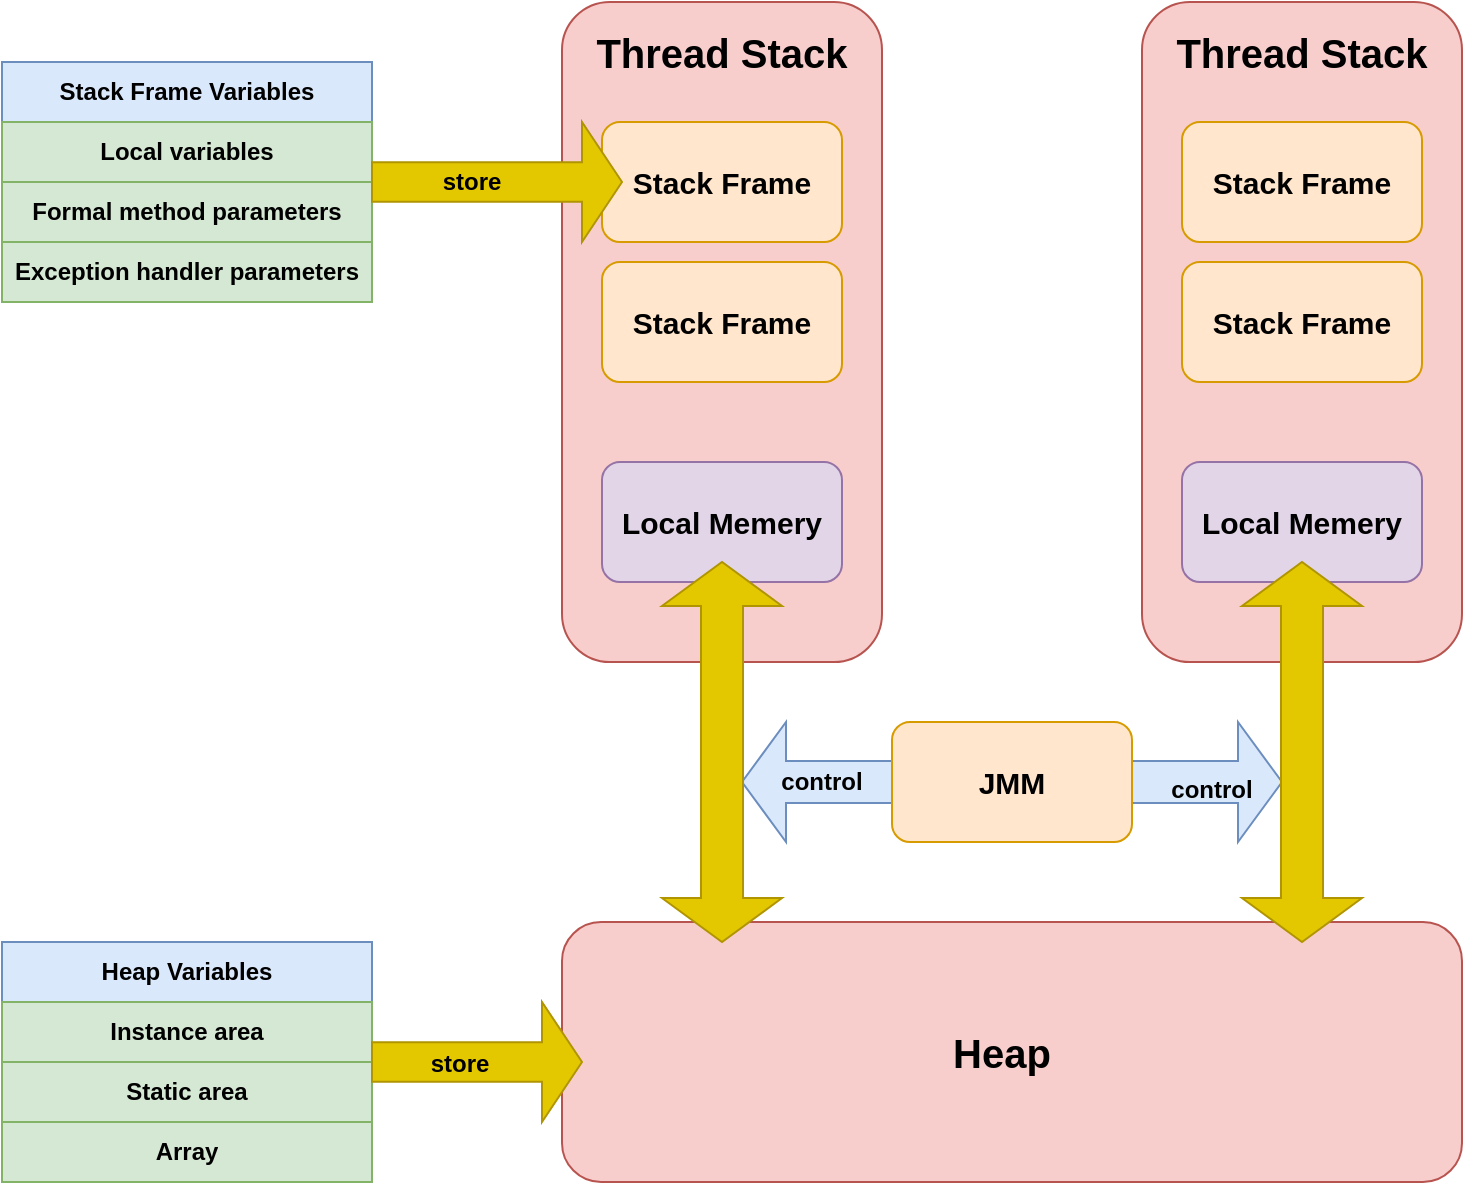 <mxfile version="23.1.6" type="github">
  <diagram name="Page-1" id="bCLiqg-oQ5ivNmbSBV3e">
    <mxGraphModel dx="2074" dy="1311" grid="1" gridSize="10" guides="1" tooltips="1" connect="1" arrows="1" fold="1" page="1" pageScale="1" pageWidth="1920" pageHeight="1200" math="0" shadow="0">
      <root>
        <mxCell id="0" />
        <mxCell id="1" parent="0" />
        <mxCell id="FvGXVkrIHAAbM95Qkt8P-47" value="&lt;b&gt;control&lt;/b&gt;" style="html=1;shadow=0;dashed=0;align=center;verticalAlign=middle;shape=mxgraph.arrows2.twoWayArrow;dy=0.65;dx=22;fillColor=#dae8fc;strokeColor=#6c8ebf;" vertex="1" parent="1">
          <mxGeometry x="910" y="640" width="270" height="60" as="geometry" />
        </mxCell>
        <mxCell id="FvGXVkrIHAAbM95Qkt8P-43" value="" style="rounded=1;whiteSpace=wrap;html=1;fillColor=#ffe6cc;strokeColor=#d79b00;align=center;" vertex="1" parent="1">
          <mxGeometry x="985" y="640" width="120" height="60" as="geometry" />
        </mxCell>
        <mxCell id="FvGXVkrIHAAbM95Qkt8P-15" value="" style="rounded=1;whiteSpace=wrap;html=1;fillColor=#f8cecc;strokeColor=#b85450;align=center;" vertex="1" parent="1">
          <mxGeometry x="820" y="280" width="160" height="330" as="geometry" />
        </mxCell>
        <mxCell id="FvGXVkrIHAAbM95Qkt8P-13" value="Thread Stack" style="text;strokeColor=none;align=center;fillColor=none;html=1;verticalAlign=middle;whiteSpace=wrap;rounded=0;fontStyle=1;fontSize=20;" vertex="1" parent="1">
          <mxGeometry x="835" y="290" width="130" height="30" as="geometry" />
        </mxCell>
        <mxCell id="FvGXVkrIHAAbM95Qkt8P-16" value="" style="rounded=1;whiteSpace=wrap;html=1;fillColor=#ffe6cc;strokeColor=#d79b00;align=center;" vertex="1" parent="1">
          <mxGeometry x="840" y="340" width="120" height="60" as="geometry" />
        </mxCell>
        <mxCell id="FvGXVkrIHAAbM95Qkt8P-17" value="Stack Frame" style="text;strokeColor=none;align=center;fillColor=none;html=1;verticalAlign=middle;whiteSpace=wrap;rounded=0;fontStyle=1;fontSize=15;" vertex="1" parent="1">
          <mxGeometry x="835" y="355" width="130" height="30" as="geometry" />
        </mxCell>
        <mxCell id="FvGXVkrIHAAbM95Qkt8P-18" value="" style="rounded=1;whiteSpace=wrap;html=1;fillColor=#ffe6cc;strokeColor=#d79b00;align=center;" vertex="1" parent="1">
          <mxGeometry x="840" y="410" width="120" height="60" as="geometry" />
        </mxCell>
        <mxCell id="FvGXVkrIHAAbM95Qkt8P-19" value="Stack Frame" style="text;strokeColor=none;align=center;fillColor=none;html=1;verticalAlign=middle;whiteSpace=wrap;rounded=0;fontStyle=1;fontSize=15;" vertex="1" parent="1">
          <mxGeometry x="835" y="425" width="130" height="30" as="geometry" />
        </mxCell>
        <mxCell id="FvGXVkrIHAAbM95Qkt8P-20" value="" style="rounded=1;whiteSpace=wrap;html=1;fillColor=#e1d5e7;strokeColor=#9673a6;align=center;" vertex="1" parent="1">
          <mxGeometry x="840" y="510" width="120" height="60" as="geometry" />
        </mxCell>
        <mxCell id="FvGXVkrIHAAbM95Qkt8P-21" value="Local Memery" style="text;strokeColor=none;align=center;fillColor=none;html=1;verticalAlign=middle;whiteSpace=wrap;rounded=0;fontStyle=1;fontSize=15;" vertex="1" parent="1">
          <mxGeometry x="835" y="525" width="130" height="30" as="geometry" />
        </mxCell>
        <mxCell id="FvGXVkrIHAAbM95Qkt8P-22" value="" style="rounded=1;whiteSpace=wrap;html=1;fillColor=#f8cecc;strokeColor=#b85450;align=center;" vertex="1" parent="1">
          <mxGeometry x="1110" y="280" width="160" height="330" as="geometry" />
        </mxCell>
        <mxCell id="FvGXVkrIHAAbM95Qkt8P-23" value="Thread Stack" style="text;strokeColor=none;align=center;fillColor=none;html=1;verticalAlign=middle;whiteSpace=wrap;rounded=0;fontStyle=1;fontSize=20;" vertex="1" parent="1">
          <mxGeometry x="1125" y="290" width="130" height="30" as="geometry" />
        </mxCell>
        <mxCell id="FvGXVkrIHAAbM95Qkt8P-24" value="" style="rounded=1;whiteSpace=wrap;html=1;fillColor=#ffe6cc;strokeColor=#d79b00;align=center;" vertex="1" parent="1">
          <mxGeometry x="1130" y="340" width="120" height="60" as="geometry" />
        </mxCell>
        <mxCell id="FvGXVkrIHAAbM95Qkt8P-25" value="Stack Frame" style="text;strokeColor=none;align=center;fillColor=none;html=1;verticalAlign=middle;whiteSpace=wrap;rounded=0;fontStyle=1;fontSize=15;" vertex="1" parent="1">
          <mxGeometry x="1125" y="355" width="130" height="30" as="geometry" />
        </mxCell>
        <mxCell id="FvGXVkrIHAAbM95Qkt8P-26" value="" style="rounded=1;whiteSpace=wrap;html=1;fillColor=#ffe6cc;strokeColor=#d79b00;align=center;" vertex="1" parent="1">
          <mxGeometry x="1130" y="410" width="120" height="60" as="geometry" />
        </mxCell>
        <mxCell id="FvGXVkrIHAAbM95Qkt8P-27" value="Stack Frame" style="text;strokeColor=none;align=center;fillColor=none;html=1;verticalAlign=middle;whiteSpace=wrap;rounded=0;fontStyle=1;fontSize=15;" vertex="1" parent="1">
          <mxGeometry x="1125" y="425" width="130" height="30" as="geometry" />
        </mxCell>
        <mxCell id="FvGXVkrIHAAbM95Qkt8P-28" value="" style="rounded=1;whiteSpace=wrap;html=1;fillColor=#e1d5e7;strokeColor=#9673a6;align=center;" vertex="1" parent="1">
          <mxGeometry x="1130" y="510" width="120" height="60" as="geometry" />
        </mxCell>
        <mxCell id="FvGXVkrIHAAbM95Qkt8P-29" value="Local Memery" style="text;strokeColor=none;align=center;fillColor=none;html=1;verticalAlign=middle;whiteSpace=wrap;rounded=0;fontStyle=1;fontSize=15;" vertex="1" parent="1">
          <mxGeometry x="1125" y="525" width="130" height="30" as="geometry" />
        </mxCell>
        <mxCell id="FvGXVkrIHAAbM95Qkt8P-30" value="&lt;b&gt;Stack Frame Variables&lt;/b&gt;" style="swimlane;fontStyle=0;childLayout=stackLayout;horizontal=1;startSize=30;horizontalStack=0;resizeParent=1;resizeParentMax=0;resizeLast=0;collapsible=1;marginBottom=0;whiteSpace=wrap;html=1;fillColor=#dae8fc;strokeColor=#6c8ebf;align=center;" vertex="1" parent="1">
          <mxGeometry x="540" y="310" width="185" height="120" as="geometry" />
        </mxCell>
        <mxCell id="FvGXVkrIHAAbM95Qkt8P-31" value="&lt;b&gt;Local variables&lt;/b&gt;" style="text;strokeColor=#82b366;fillColor=#d5e8d4;align=center;verticalAlign=middle;spacingLeft=4;spacingRight=4;overflow=hidden;points=[[0,0.5],[1,0.5]];portConstraint=eastwest;rotatable=0;whiteSpace=wrap;html=1;" vertex="1" parent="FvGXVkrIHAAbM95Qkt8P-30">
          <mxGeometry y="30" width="185" height="30" as="geometry" />
        </mxCell>
        <mxCell id="FvGXVkrIHAAbM95Qkt8P-32" value="&lt;b&gt;Formal method parameters&lt;/b&gt;" style="text;strokeColor=#82b366;fillColor=#d5e8d4;align=center;verticalAlign=middle;spacingLeft=4;spacingRight=4;overflow=hidden;points=[[0,0.5],[1,0.5]];portConstraint=eastwest;rotatable=0;whiteSpace=wrap;html=1;" vertex="1" parent="FvGXVkrIHAAbM95Qkt8P-30">
          <mxGeometry y="60" width="185" height="30" as="geometry" />
        </mxCell>
        <mxCell id="FvGXVkrIHAAbM95Qkt8P-33" value="&lt;b&gt;Exception handler parameters&lt;/b&gt;" style="text;strokeColor=#82b366;fillColor=#d5e8d4;align=center;verticalAlign=middle;spacingLeft=4;spacingRight=4;overflow=hidden;points=[[0,0.5],[1,0.5]];portConstraint=eastwest;rotatable=0;whiteSpace=wrap;html=1;" vertex="1" parent="FvGXVkrIHAAbM95Qkt8P-30">
          <mxGeometry y="90" width="185" height="30" as="geometry" />
        </mxCell>
        <mxCell id="FvGXVkrIHAAbM95Qkt8P-34" value="&lt;b&gt;Heap Variables&lt;/b&gt;" style="swimlane;fontStyle=0;childLayout=stackLayout;horizontal=1;startSize=30;horizontalStack=0;resizeParent=1;resizeParentMax=0;resizeLast=0;collapsible=1;marginBottom=0;whiteSpace=wrap;html=1;fillColor=#dae8fc;strokeColor=#6c8ebf;align=center;" vertex="1" parent="1">
          <mxGeometry x="540" y="750" width="185" height="120" as="geometry" />
        </mxCell>
        <mxCell id="FvGXVkrIHAAbM95Qkt8P-35" value="&lt;b&gt;Instance area&lt;br&gt;&lt;/b&gt;" style="text;strokeColor=#82b366;fillColor=#d5e8d4;align=center;verticalAlign=middle;spacingLeft=4;spacingRight=4;overflow=hidden;points=[[0,0.5],[1,0.5]];portConstraint=eastwest;rotatable=0;whiteSpace=wrap;html=1;" vertex="1" parent="FvGXVkrIHAAbM95Qkt8P-34">
          <mxGeometry y="30" width="185" height="30" as="geometry" />
        </mxCell>
        <mxCell id="FvGXVkrIHAAbM95Qkt8P-36" value="&lt;b&gt;Static area&lt;br&gt;&lt;/b&gt;" style="text;strokeColor=#82b366;fillColor=#d5e8d4;align=center;verticalAlign=middle;spacingLeft=4;spacingRight=4;overflow=hidden;points=[[0,0.5],[1,0.5]];portConstraint=eastwest;rotatable=0;whiteSpace=wrap;html=1;" vertex="1" parent="FvGXVkrIHAAbM95Qkt8P-34">
          <mxGeometry y="60" width="185" height="30" as="geometry" />
        </mxCell>
        <mxCell id="FvGXVkrIHAAbM95Qkt8P-37" value="&lt;b&gt;Array&lt;br&gt;&lt;/b&gt;" style="text;strokeColor=#82b366;fillColor=#d5e8d4;align=center;verticalAlign=middle;spacingLeft=4;spacingRight=4;overflow=hidden;points=[[0,0.5],[1,0.5]];portConstraint=eastwest;rotatable=0;whiteSpace=wrap;html=1;" vertex="1" parent="FvGXVkrIHAAbM95Qkt8P-34">
          <mxGeometry y="90" width="185" height="30" as="geometry" />
        </mxCell>
        <mxCell id="FvGXVkrIHAAbM95Qkt8P-39" value="" style="rounded=1;whiteSpace=wrap;html=1;fillColor=#f8cecc;strokeColor=#b85450;align=center;" vertex="1" parent="1">
          <mxGeometry x="820" y="740" width="450" height="130" as="geometry" />
        </mxCell>
        <mxCell id="FvGXVkrIHAAbM95Qkt8P-40" value="Heap" style="text;strokeColor=none;align=center;fillColor=none;html=1;verticalAlign=middle;whiteSpace=wrap;rounded=0;fontStyle=1;fontSize=20;" vertex="1" parent="1">
          <mxGeometry x="975" y="790" width="130" height="30" as="geometry" />
        </mxCell>
        <mxCell id="FvGXVkrIHAAbM95Qkt8P-45" value="" style="html=1;shadow=0;dashed=0;align=center;verticalAlign=middle;shape=mxgraph.arrows2.twoWayArrow;dy=0.65;dx=22;rotation=90;fillColor=#e3c800;strokeColor=#B09500;fontColor=#000000;" vertex="1" parent="1">
          <mxGeometry x="805" y="625" width="190" height="60" as="geometry" />
        </mxCell>
        <mxCell id="FvGXVkrIHAAbM95Qkt8P-46" value="" style="html=1;shadow=0;dashed=0;align=center;verticalAlign=middle;shape=mxgraph.arrows2.twoWayArrow;dy=0.65;dx=22;rotation=90;fillColor=#e3c800;strokeColor=#B09500;fontColor=#000000;" vertex="1" parent="1">
          <mxGeometry x="1095" y="625" width="190" height="60" as="geometry" />
        </mxCell>
        <mxCell id="FvGXVkrIHAAbM95Qkt8P-44" value="JMM" style="text;strokeColor=none;align=center;fillColor=none;html=1;verticalAlign=middle;whiteSpace=wrap;rounded=0;fontStyle=1;fontSize=15;" vertex="1" parent="1">
          <mxGeometry x="980" y="655" width="130" height="30" as="geometry" />
        </mxCell>
        <mxCell id="FvGXVkrIHAAbM95Qkt8P-48" value="&lt;b&gt;control&lt;/b&gt;" style="text;strokeColor=none;align=center;fillColor=none;html=1;verticalAlign=middle;whiteSpace=wrap;rounded=0;" vertex="1" parent="1">
          <mxGeometry x="920" y="655" width="60" height="30" as="geometry" />
        </mxCell>
        <mxCell id="FvGXVkrIHAAbM95Qkt8P-49" value="&lt;b&gt;control&lt;/b&gt;" style="text;whiteSpace=wrap;html=1;align=center;" vertex="1" parent="1">
          <mxGeometry x="1110" y="660" width="70" height="40" as="geometry" />
        </mxCell>
        <mxCell id="FvGXVkrIHAAbM95Qkt8P-52" value="" style="html=1;shadow=0;dashed=0;align=center;verticalAlign=middle;shape=mxgraph.arrows2.arrow;dy=0.67;dx=20;notch=0;fillColor=#e3c800;strokeColor=#B09500;fontColor=#000000;" vertex="1" parent="1">
          <mxGeometry x="725" y="340" width="125" height="60" as="geometry" />
        </mxCell>
        <mxCell id="FvGXVkrIHAAbM95Qkt8P-53" value="" style="html=1;shadow=0;dashed=0;align=center;verticalAlign=middle;shape=mxgraph.arrows2.arrow;dy=0.67;dx=20;notch=0;fillColor=#e3c800;strokeColor=#B09500;fontColor=#000000;" vertex="1" parent="1">
          <mxGeometry x="725" y="780" width="105" height="60" as="geometry" />
        </mxCell>
        <mxCell id="FvGXVkrIHAAbM95Qkt8P-54" value="&lt;b&gt;store&lt;/b&gt;" style="text;strokeColor=none;align=center;fillColor=none;html=1;verticalAlign=middle;whiteSpace=wrap;rounded=0;" vertex="1" parent="1">
          <mxGeometry x="745" y="355" width="60" height="30" as="geometry" />
        </mxCell>
        <mxCell id="FvGXVkrIHAAbM95Qkt8P-55" value="&lt;b&gt;store&lt;/b&gt;" style="text;strokeColor=none;align=center;fillColor=none;html=1;verticalAlign=middle;whiteSpace=wrap;rounded=0;" vertex="1" parent="1">
          <mxGeometry x="739" y="796" width="60" height="30" as="geometry" />
        </mxCell>
      </root>
    </mxGraphModel>
  </diagram>
</mxfile>
